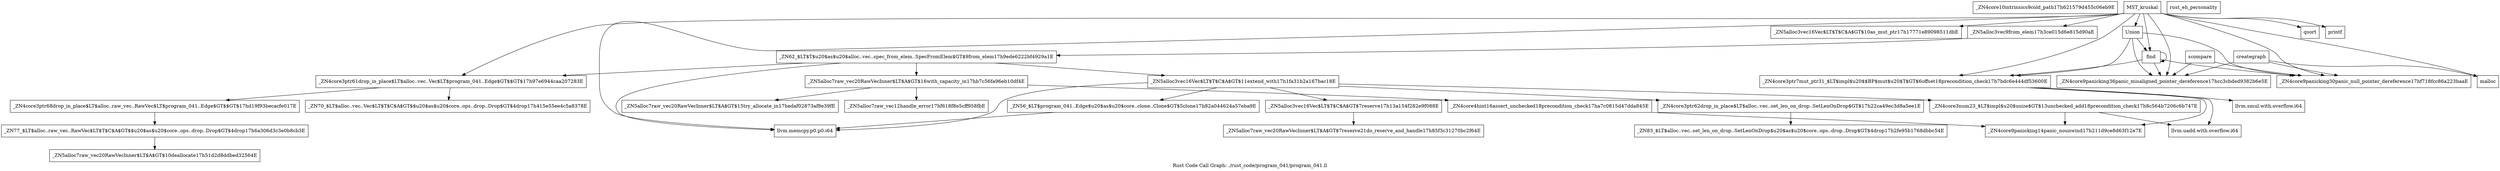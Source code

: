 digraph "Rust Code Call Graph: ./rust_code/program_041/program_041.ll" {
	label="Rust Code Call Graph: ./rust_code/program_041/program_041.ll";

	Node0x55d4e3b19860 [shape=record,label="{_ZN4core10intrinsics9cold_path17h621579d455c06eb9E}"];
	Node0x55d4e3b1d120 [shape=record,label="{_ZN4core3num23_$LT$impl$u20$usize$GT$13unchecked_add18precondition_check17h8c564b7206c6b747E}"];
	Node0x55d4e3b1d120 -> Node0x55d4e3b201c0;
	Node0x55d4e3b1d120 -> Node0x55d4e3b20fe0;
	Node0x55d4e3b24ca0 [shape=record,label="{_ZN4core3ptr61drop_in_place$LT$alloc..vec..Vec$LT$program_041..Edge$GT$$GT$17h97e6944caa207283E}"];
	Node0x55d4e3b24ca0 -> Node0x55d4e3b25630;
	Node0x55d4e3b24ca0 -> Node0x55d4e3b27c60;
	Node0x55d4e3b29f00 [shape=record,label="{_ZN4core3ptr62drop_in_place$LT$alloc..vec..set_len_on_drop..SetLenOnDrop$GT$17h22ca49ec3d8a5ee1E}"];
	Node0x55d4e3b29f00 -> Node0x55d4e3b2d000;
	Node0x55d4e3b27c60 [shape=record,label="{_ZN4core3ptr68drop_in_place$LT$alloc..raw_vec..RawVec$LT$program_041..Edge$GT$$GT$17hd19f93becacfe017E}"];
	Node0x55d4e3b27c60 -> Node0x55d4e3b2e050;
	Node0x55d4e3b33560 [shape=record,label="{_ZN4core3ptr7mut_ptr31_$LT$impl$u20$$BP$mut$u20$T$GT$6offset18precondition_check17h7bdc6e444df53600E}"];
	Node0x55d4e3b33560 -> Node0x55d4e3b34ef0;
	Node0x55d4e3b33560 -> Node0x55d4e3b201c0;
	Node0x55d4e3b33560 -> Node0x55d4e3b20fe0;
	Node0x55d4e3b38d90 [shape=record,label="{_ZN4core4hint16assert_unchecked18precondition_check17ha7c0815d47dda845E}"];
	Node0x55d4e3b38d90 -> Node0x55d4e3b20fe0;
	Node0x55d4e3b3c470 [shape=record,label="{_ZN5alloc3vec16Vec$LT$T$C$A$GT$10as_mut_ptr17h17771e89098511dbE}"];
	Node0x55d4e3b38d20 [shape=record,label="{_ZN5alloc3vec16Vec$LT$T$C$A$GT$11extend_with17h1fa31b2a167bac18E}"];
	Node0x55d4e3b38d20 -> Node0x55d4e3b3d8c0;
	Node0x55d4e3b38d20 -> Node0x55d4e3b29f00;
	Node0x55d4e3b38d20 -> Node0x55d4e3b3ed10;
	Node0x55d4e3b38d20 -> Node0x55d4e3b40320;
	Node0x55d4e3b38d20 -> Node0x55d4e3b1d120;
	Node0x55d4e3b2e050 [shape=record,label="{_ZN77_$LT$alloc..raw_vec..RawVec$LT$T$C$A$GT$$u20$as$u20$core..ops..drop..Drop$GT$4drop17h6a306d3c3e0b8cb3E}"];
	Node0x55d4e3b2e050 -> Node0x55d4e3b41390;
	Node0x55d4e3b2d000 [shape=record,label="{_ZN83_$LT$alloc..vec..set_len_on_drop..SetLenOnDrop$u20$as$u20$core..ops..drop..Drop$GT$4drop17h2fe95b1768dbbc54E}"];
	Node0x55d4e3b4ca40 [shape=record,label="{find}"];
	Node0x55d4e3b4ca40 -> Node0x55d4e3b33560;
	Node0x55d4e3b4ca40 -> Node0x55d4e3b449a0;
	Node0x55d4e3b4ca40 -> Node0x55d4e3b42830;
	Node0x55d4e3b4ca40 -> Node0x55d4e3b4ca40;
	Node0x55d4e3b3d8c0 [shape=record,label="{_ZN5alloc3vec16Vec$LT$T$C$A$GT$7reserve17h13a154f282e9f088E}"];
	Node0x55d4e3b3d8c0 -> Node0x55d4e3b40d90;
	Node0x55d4e3b41c00 [shape=record,label="{_ZN5alloc3vec9from_elem17h3ce015d6e815d90aE}"];
	Node0x55d4e3b41c00 -> Node0x55d4e3b42c80;
	Node0x55d4e3b44c10 [shape=record,label="{_ZN5alloc7raw_vec20RawVecInner$LT$A$GT$16with_capacity_in17hb7c56fa96eb10df4E}"];
	Node0x55d4e3b44c10 -> Node0x55d4e3b44fc0;
	Node0x55d4e3b44c10 -> Node0x55d4e3b45640;
	Node0x55d4e3b44c10 -> Node0x55d4e3b38d90;
	Node0x55d4e3b42c80 [shape=record,label="{_ZN62_$LT$T$u20$as$u20$alloc..vec..spec_from_elem..SpecFromElem$GT$9from_elem17h9ede6222bf4929a1E}"];
	Node0x55d4e3b42c80 -> Node0x55d4e3b44c10;
	Node0x55d4e3b42c80 -> Node0x55d4e3b3ed10;
	Node0x55d4e3b42c80 -> Node0x55d4e3b38d20;
	Node0x55d4e3b42c80 -> Node0x55d4e3b24ca0;
	Node0x55d4e3b25630 [shape=record,label="{_ZN70_$LT$alloc..vec..Vec$LT$T$C$A$GT$$u20$as$u20$core..ops..drop..Drop$GT$4drop17h415e55ee4c5a8378E}"];
	Node0x55d4e3b3a350 [shape=record,label="{creategraph}"];
	Node0x55d4e3b3a350 -> Node0x55d4e3b38be0;
	Node0x55d4e3b3a350 -> Node0x55d4e3b449a0;
	Node0x55d4e3b3a350 -> Node0x55d4e3b42830;
	Node0x55d4e3b2c110 [shape=record,label="{Union}"];
	Node0x55d4e3b2c110 -> Node0x55d4e3b4ca40;
	Node0x55d4e3b2c110 -> Node0x55d4e3b42830;
	Node0x55d4e3b2c110 -> Node0x55d4e3b33560;
	Node0x55d4e3b2c110 -> Node0x55d4e3b449a0;
	Node0x55d4e3b2d690 [shape=record,label="{scompare}"];
	Node0x55d4e3b2d690 -> Node0x55d4e3b449a0;
	Node0x55d4e3b2d690 -> Node0x55d4e3b42830;
	Node0x55d4e3b423e0 [shape=record,label="{MST_kruskal}"];
	Node0x55d4e3b423e0 -> Node0x55d4e3b449a0;
	Node0x55d4e3b423e0 -> Node0x55d4e3b41c00;
	Node0x55d4e3b423e0 -> Node0x55d4e3b42830;
	Node0x55d4e3b423e0 -> Node0x55d4e3b33560;
	Node0x55d4e3b423e0 -> Node0x55d4e3b2c110;
	Node0x55d4e3b423e0 -> Node0x55d4e3b3ed10;
	Node0x55d4e3b423e0 -> Node0x55d4e3b41d30;
	Node0x55d4e3b423e0 -> Node0x55d4e3b38be0;
	Node0x55d4e3b423e0 -> Node0x55d4e3b3c470;
	Node0x55d4e3b423e0 -> Node0x55d4e3b4ca40;
	Node0x55d4e3b423e0 -> Node0x55d4e3b41a40;
	Node0x55d4e3b423e0 -> Node0x55d4e3b24ca0;
	Node0x55d4e3b40320 [shape=record,label="{_ZN56_$LT$program_041..Edge$u20$as$u20$core..clone..Clone$GT$5clone17h82a044624a57eba9E}"];
	Node0x55d4e3b40320 -> Node0x55d4e3b3ed10;
	Node0x55d4e3b201c0 [shape=record,label="{llvm.uadd.with.overflow.i64}"];
	Node0x55d4e3b20fe0 [shape=record,label="{_ZN4core9panicking14panic_nounwind17h211d9ce8d63f12e7E}"];
	Node0x55d4e3b34ef0 [shape=record,label="{llvm.smul.with.overflow.i64}"];
	Node0x55d4e3b40760 [shape=record,label="{rust_eh_personality}"];
	Node0x55d4e3b3ed10 [shape=record,label="{llvm.memcpy.p0.p0.i64}"];
	Node0x55d4e3b40d90 [shape=record,label="{_ZN5alloc7raw_vec20RawVecInner$LT$A$GT$7reserve21do_reserve_and_handle17h85f3c31270bc2f64E}"];
	Node0x55d4e3b44fc0 [shape=record,label="{_ZN5alloc7raw_vec20RawVecInner$LT$A$GT$15try_allocate_in17hedaf02873af8e39fE}"];
	Node0x55d4e3b45640 [shape=record,label="{_ZN5alloc7raw_vec12handle_error17hf618f8e5cff958fbE}"];
	Node0x55d4e3b41390 [shape=record,label="{_ZN5alloc7raw_vec20RawVecInner$LT$A$GT$10deallocate17h51d2d8ddbed32564E}"];
	Node0x55d4e3b449a0 [shape=record,label="{_ZN4core9panicking36panic_misaligned_pointer_dereference17hcc3cbded9382b6e5E}"];
	Node0x55d4e3b42830 [shape=record,label="{_ZN4core9panicking30panic_null_pointer_dereference17hf718fcc86a223baaE}"];
	Node0x55d4e3b38be0 [shape=record,label="{malloc}"];
	Node0x55d4e3b41d30 [shape=record,label="{qsort}"];
	Node0x55d4e3b41a40 [shape=record,label="{printf}"];
}
